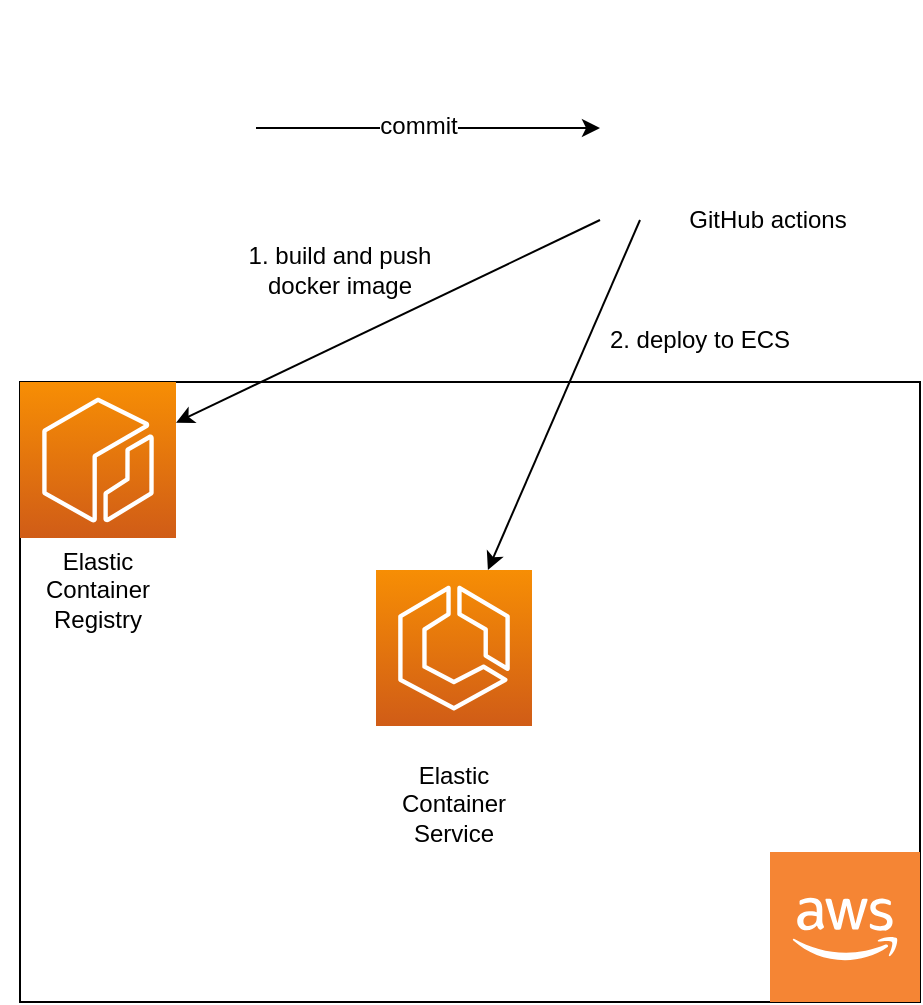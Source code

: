 <mxfile version="12.7.0" type="github"><diagram name="Page-1" id="9f46799a-70d6-7492-0946-bef42562c5a5"><mxGraphModel dx="1426" dy="693" grid="1" gridSize="10" guides="1" tooltips="1" connect="1" arrows="1" fold="1" page="1" pageScale="1" pageWidth="1100" pageHeight="850" background="#ffffff" math="0" shadow="0"><root><mxCell id="0"/><mxCell id="1" parent="0"/><mxCell id="RTqTYlzMemOVkPWMtDLS-25" value="" style="rounded=0;whiteSpace=wrap;html=1;fillColor=none;" vertex="1" parent="1"><mxGeometry x="50" y="281" width="450" height="310" as="geometry"/></mxCell><mxCell id="RTqTYlzMemOVkPWMtDLS-7" value="" style="shape=image;html=1;verticalAlign=top;verticalLabelPosition=bottom;labelBackgroundColor=#ffffff;imageAspect=0;aspect=fixed;image=https://cdn0.iconfinder.com/data/icons/octicons/1024/mark-github-128.png" vertex="1" parent="1"><mxGeometry x="40" y="90" width="128" height="128" as="geometry"/></mxCell><mxCell id="RTqTYlzMemOVkPWMtDLS-24" value="" style="outlineConnect=0;dashed=0;verticalLabelPosition=bottom;verticalAlign=top;align=center;html=1;shape=mxgraph.aws3.cloud_2;fillColor=#F58534;gradientColor=none;" vertex="1" parent="1"><mxGeometry x="425" y="516" width="75" height="75" as="geometry"/></mxCell><mxCell id="RTqTYlzMemOVkPWMtDLS-30" value="" style="endArrow=classic;html=1;exitX=1;exitY=0.5;exitDx=0;exitDy=0;entryX=0;entryY=0.5;entryDx=0;entryDy=0;" edge="1" parent="1" source="RTqTYlzMemOVkPWMtDLS-7" target="RTqTYlzMemOVkPWMtDLS-38"><mxGeometry width="50" height="50" relative="1" as="geometry"><mxPoint x="270" y="140" as="sourcePoint"/><mxPoint x="330" y="154" as="targetPoint"/></mxGeometry></mxCell><mxCell id="RTqTYlzMemOVkPWMtDLS-31" value="commit" style="text;html=1;align=center;verticalAlign=middle;resizable=0;points=[];labelBackgroundColor=#ffffff;" vertex="1" connectable="0" parent="RTqTYlzMemOVkPWMtDLS-30"><mxGeometry x="-0.06" y="1" relative="1" as="geometry"><mxPoint as="offset"/></mxGeometry></mxCell><mxCell id="RTqTYlzMemOVkPWMtDLS-38" value="" style="shape=image;html=1;verticalAlign=top;verticalLabelPosition=bottom;labelBackgroundColor=#ffffff;imageAspect=0;aspect=fixed;image=https://cdn2.iconfinder.com/data/icons/social-flags-free/64/github_social_media_logo_brand_company_flag-128.png;fillColor=none;" vertex="1" parent="1"><mxGeometry x="340" y="90" width="128" height="128" as="geometry"/></mxCell><mxCell id="RTqTYlzMemOVkPWMtDLS-39" value="" style="outlineConnect=0;fontColor=#232F3E;gradientColor=#F78E04;gradientDirection=north;fillColor=#D05C17;strokeColor=#ffffff;dashed=0;verticalLabelPosition=bottom;verticalAlign=top;align=center;html=1;fontSize=12;fontStyle=0;aspect=fixed;shape=mxgraph.aws4.resourceIcon;resIcon=mxgraph.aws4.ecr;" vertex="1" parent="1"><mxGeometry x="50" y="281" width="78" height="78" as="geometry"/></mxCell><mxCell id="RTqTYlzMemOVkPWMtDLS-40" value="" style="outlineConnect=0;fontColor=#232F3E;gradientColor=#F78E04;gradientDirection=north;fillColor=#D05C17;strokeColor=#ffffff;dashed=0;verticalLabelPosition=bottom;verticalAlign=top;align=center;html=1;fontSize=12;fontStyle=0;aspect=fixed;shape=mxgraph.aws4.resourceIcon;resIcon=mxgraph.aws4.ecs;" vertex="1" parent="1"><mxGeometry x="228" y="375" width="78" height="78" as="geometry"/></mxCell><mxCell id="RTqTYlzMemOVkPWMtDLS-44" value="Elastic Container Registry" style="text;html=1;strokeColor=none;fillColor=none;align=center;verticalAlign=middle;whiteSpace=wrap;rounded=0;" vertex="1" parent="1"><mxGeometry x="50" y="359" width="78" height="52" as="geometry"/></mxCell><mxCell id="RTqTYlzMemOVkPWMtDLS-45" value="Elastic Container Service" style="text;html=1;strokeColor=none;fillColor=none;align=center;verticalAlign=middle;whiteSpace=wrap;rounded=0;" vertex="1" parent="1"><mxGeometry x="232" y="460" width="70" height="64" as="geometry"/></mxCell><mxCell id="RTqTYlzMemOVkPWMtDLS-50" value="GitHub actions" style="text;html=1;strokeColor=none;fillColor=none;align=center;verticalAlign=middle;whiteSpace=wrap;rounded=0;" vertex="1" parent="1"><mxGeometry x="380" y="190" width="88" height="20" as="geometry"/></mxCell><mxCell id="RTqTYlzMemOVkPWMtDLS-54" value="" style="endArrow=classic;html=1;" edge="1" parent="1" target="RTqTYlzMemOVkPWMtDLS-39"><mxGeometry width="50" height="50" relative="1" as="geometry"><mxPoint x="340" y="200" as="sourcePoint"/><mxPoint x="351" y="400" as="targetPoint"/></mxGeometry></mxCell><mxCell id="RTqTYlzMemOVkPWMtDLS-56" value="" style="endArrow=classic;html=1;" edge="1" parent="1" target="RTqTYlzMemOVkPWMtDLS-40"><mxGeometry width="50" height="50" relative="1" as="geometry"><mxPoint x="360" y="200" as="sourcePoint"/><mxPoint x="330" y="320" as="targetPoint"/></mxGeometry></mxCell><mxCell id="RTqTYlzMemOVkPWMtDLS-57" value="1. build and push docker image" style="text;html=1;strokeColor=none;fillColor=none;align=center;verticalAlign=middle;whiteSpace=wrap;rounded=0;" vertex="1" parent="1"><mxGeometry x="150" y="210" width="120" height="30" as="geometry"/></mxCell><mxCell id="RTqTYlzMemOVkPWMtDLS-58" value="2. deploy to ECS" style="text;html=1;strokeColor=none;fillColor=none;align=center;verticalAlign=middle;whiteSpace=wrap;rounded=0;" vertex="1" parent="1"><mxGeometry x="320" y="240" width="140" height="40" as="geometry"/></mxCell></root></mxGraphModel></diagram></mxfile>